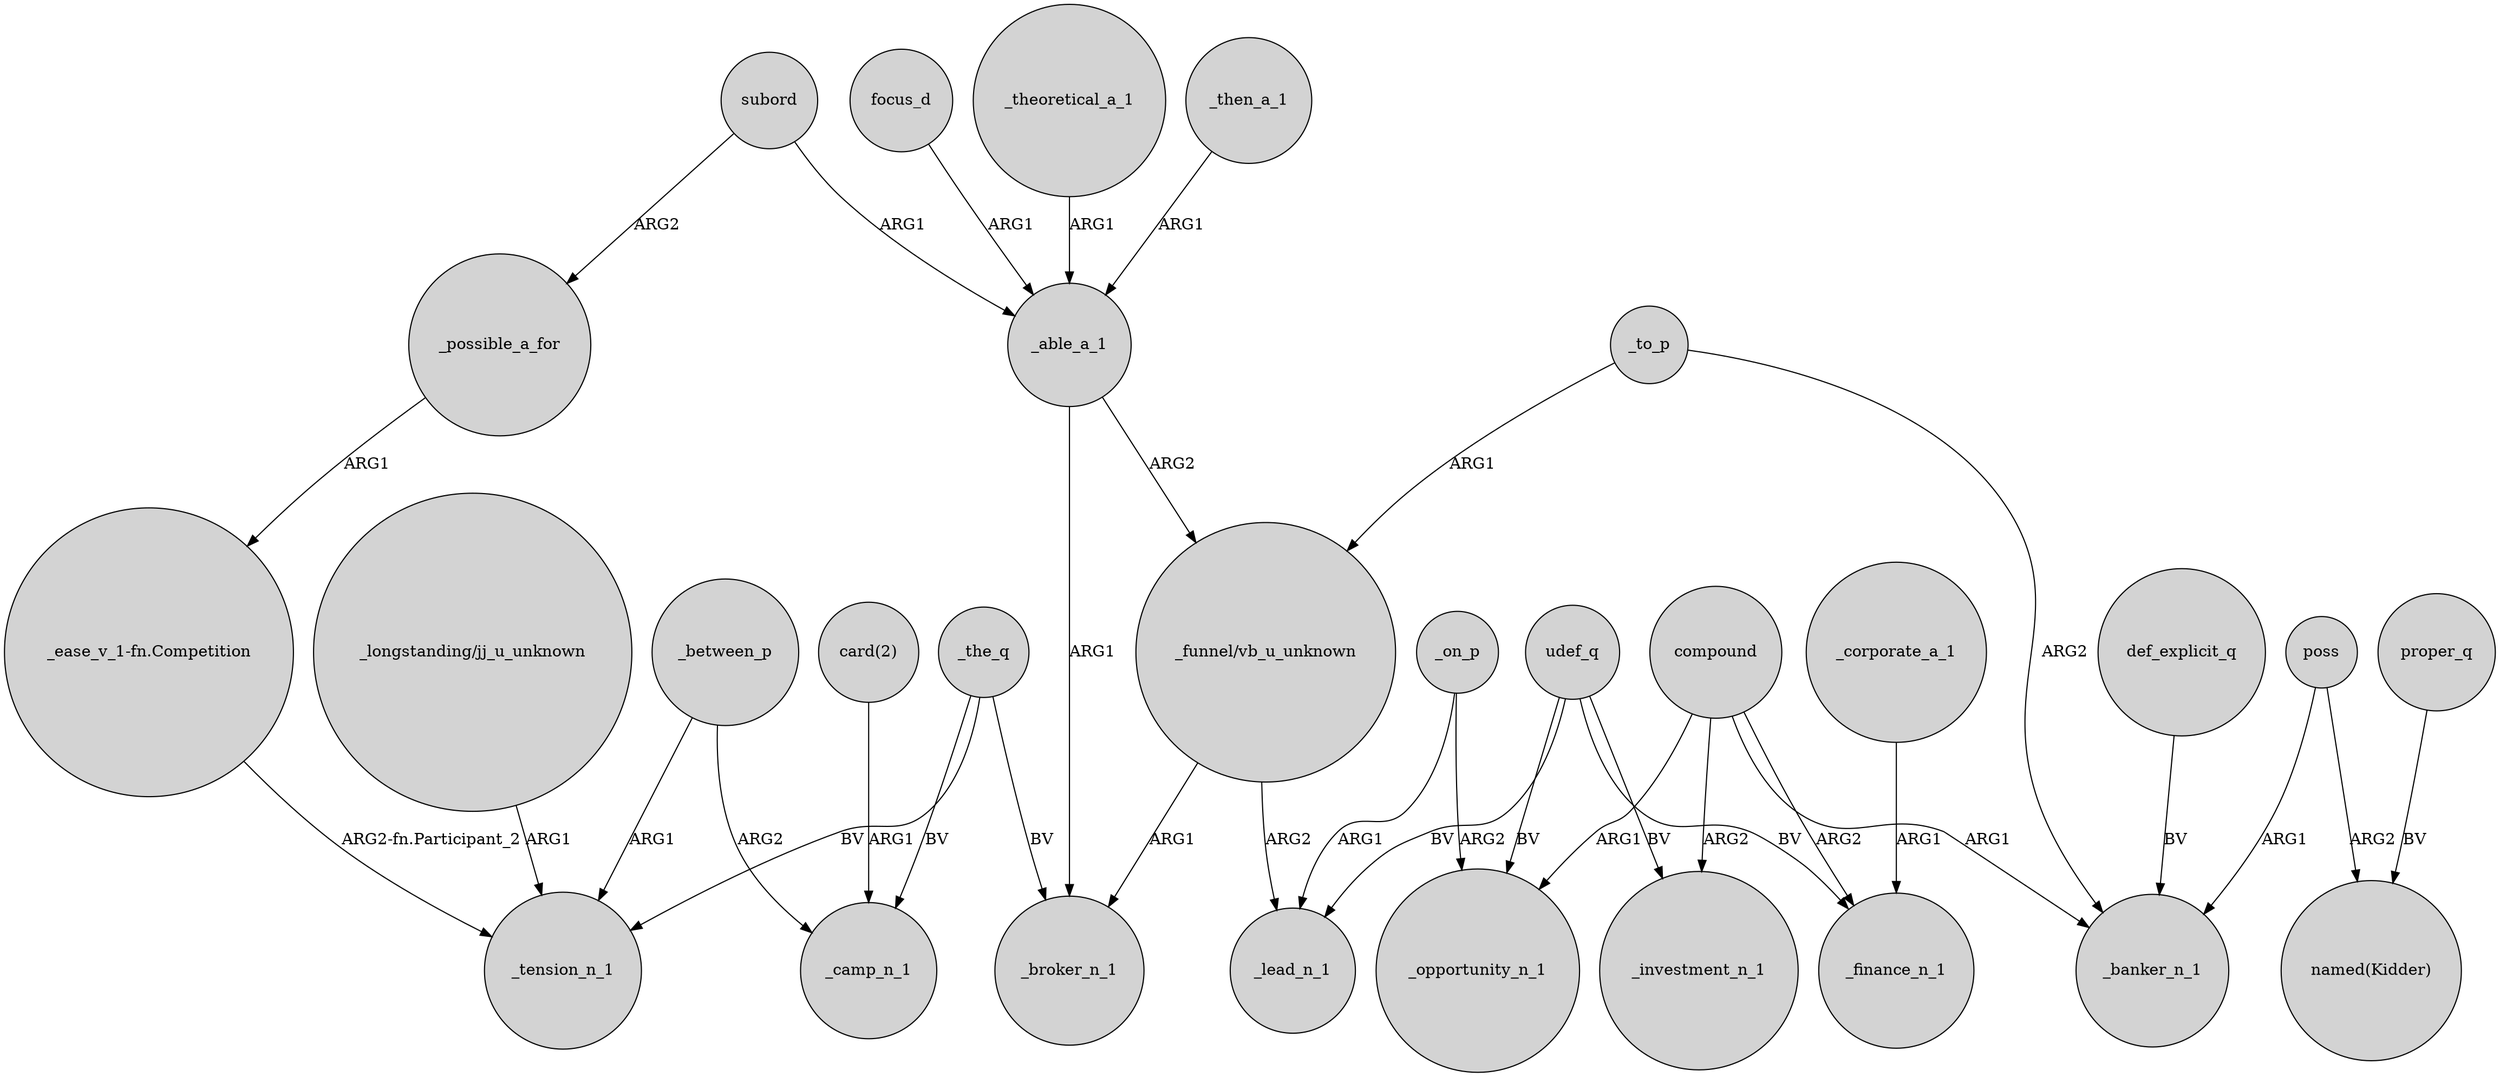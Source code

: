 digraph {
	node [shape=circle style=filled]
	_between_p -> _tension_n_1 [label=ARG1]
	_on_p -> _opportunity_n_1 [label=ARG2]
	udef_q -> _finance_n_1 [label=BV]
	focus_d -> _able_a_1 [label=ARG1]
	poss -> _banker_n_1 [label=ARG1]
	udef_q -> _lead_n_1 [label=BV]
	compound -> _investment_n_1 [label=ARG2]
	_corporate_a_1 -> _finance_n_1 [label=ARG1]
	_theoretical_a_1 -> _able_a_1 [label=ARG1]
	compound -> _opportunity_n_1 [label=ARG1]
	_possible_a_for -> "_ease_v_1-fn.Competition" [label=ARG1]
	poss -> "named(Kidder)" [label=ARG2]
	udef_q -> _opportunity_n_1 [label=BV]
	_then_a_1 -> _able_a_1 [label=ARG1]
	subord -> _able_a_1 [label=ARG1]
	def_explicit_q -> _banker_n_1 [label=BV]
	_between_p -> _camp_n_1 [label=ARG2]
	_the_q -> _camp_n_1 [label=BV]
	_to_p -> _banker_n_1 [label=ARG2]
	compound -> _finance_n_1 [label=ARG2]
	_on_p -> _lead_n_1 [label=ARG1]
	_the_q -> _tension_n_1 [label=BV]
	"_longstanding/jj_u_unknown" -> _tension_n_1 [label=ARG1]
	"_funnel/vb_u_unknown" -> _broker_n_1 [label=ARG1]
	_able_a_1 -> "_funnel/vb_u_unknown" [label=ARG2]
	udef_q -> _investment_n_1 [label=BV]
	compound -> _banker_n_1 [label=ARG1]
	"_funnel/vb_u_unknown" -> _lead_n_1 [label=ARG2]
	_able_a_1 -> _broker_n_1 [label=ARG1]
	_to_p -> "_funnel/vb_u_unknown" [label=ARG1]
	subord -> _possible_a_for [label=ARG2]
	"_ease_v_1-fn.Competition" -> _tension_n_1 [label="ARG2-fn.Participant_2"]
	"card(2)" -> _camp_n_1 [label=ARG1]
	_the_q -> _broker_n_1 [label=BV]
	proper_q -> "named(Kidder)" [label=BV]
}
